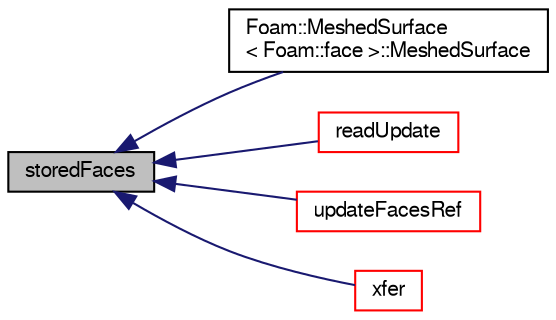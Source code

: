 digraph "storedFaces"
{
  bgcolor="transparent";
  edge [fontname="FreeSans",fontsize="10",labelfontname="FreeSans",labelfontsize="10"];
  node [fontname="FreeSans",fontsize="10",shape=record];
  rankdir="LR";
  Node407 [label="storedFaces",height=0.2,width=0.4,color="black", fillcolor="grey75", style="filled", fontcolor="black"];
  Node407 -> Node408 [dir="back",color="midnightblue",fontsize="10",style="solid",fontname="FreeSans"];
  Node408 [label="Foam::MeshedSurface\l\< Foam::face \>::MeshedSurface",height=0.2,width=0.4,color="black",URL="$a29566.html#a2b2295e07e7f52c2ad9aba66286932f7",tooltip="Construct from database. "];
  Node407 -> Node409 [dir="back",color="midnightblue",fontsize="10",style="solid",fontname="FreeSans"];
  Node409 [label="readUpdate",height=0.2,width=0.4,color="red",URL="$a29702.html#a6436833d758fa188b4d917096c7cea3f",tooltip="Update the mesh based on the mesh files saved in. "];
  Node407 -> Node413 [dir="back",color="midnightblue",fontsize="10",style="solid",fontname="FreeSans"];
  Node413 [label="updateFacesRef",height=0.2,width=0.4,color="red",URL="$a29702.html#af39711fff65cd9c05a11aa5725252dac",tooltip="Update references to storedFaces. "];
  Node407 -> Node418 [dir="back",color="midnightblue",fontsize="10",style="solid",fontname="FreeSans"];
  Node418 [label="xfer",height=0.2,width=0.4,color="red",URL="$a29702.html#a9f0696ea74b1f18dc449ad5491db7990",tooltip="Transfer contents to the Xfer container as a MeshedSurface. "];
}
